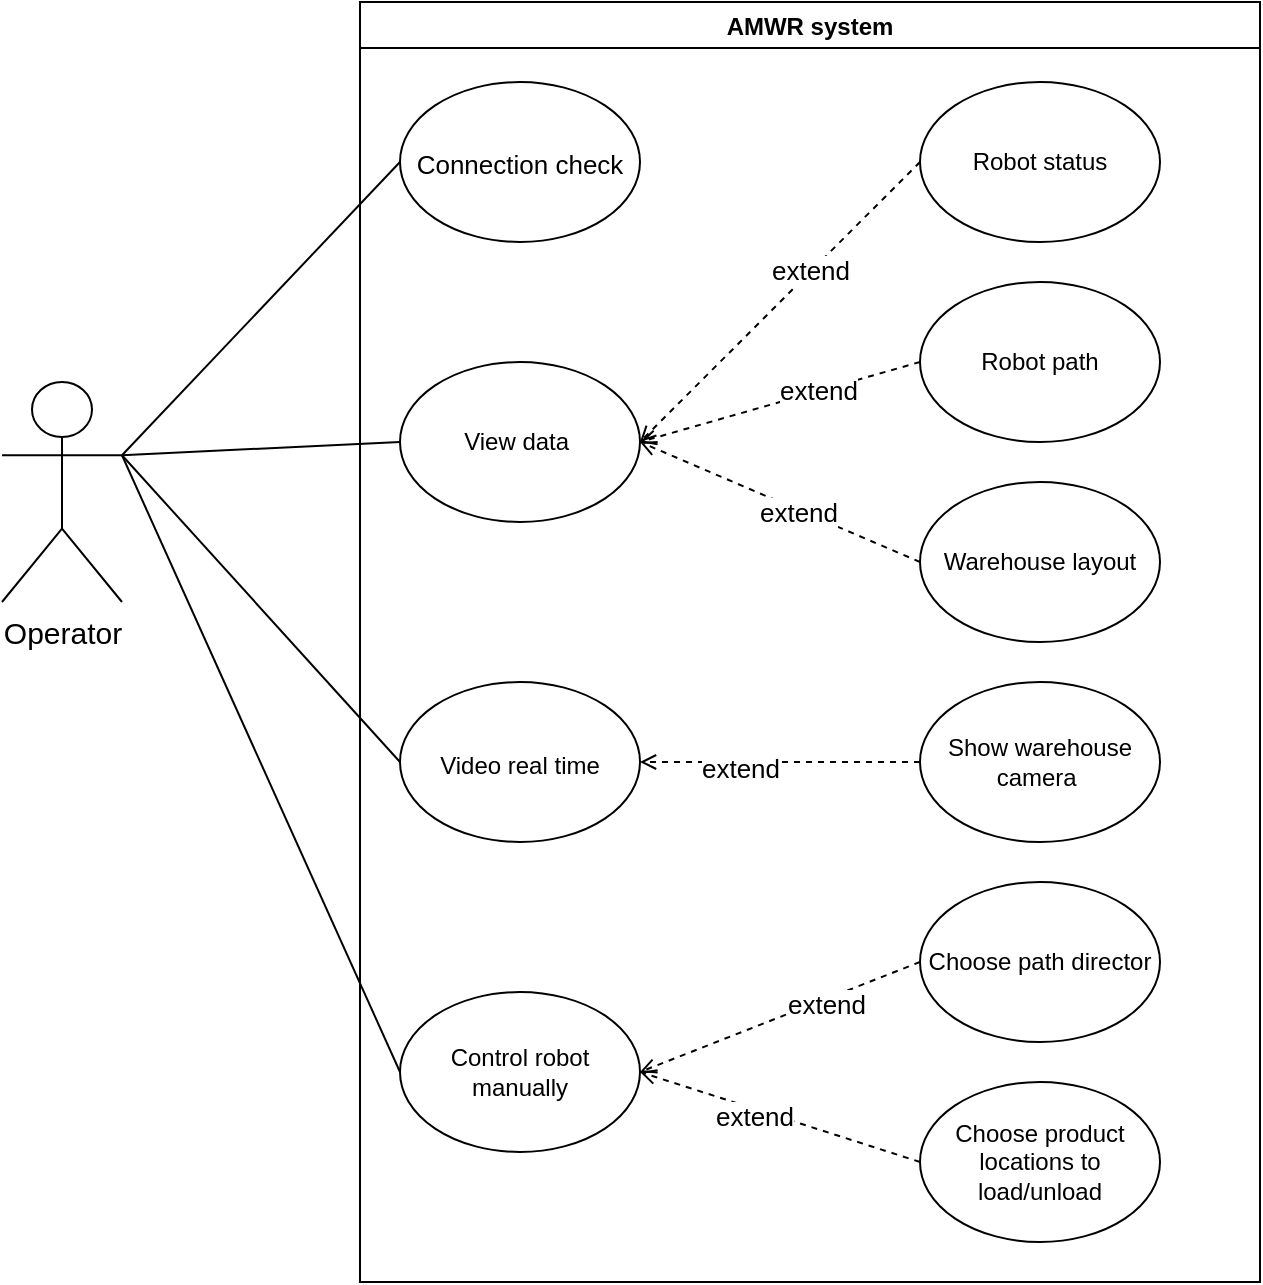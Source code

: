 <mxfile version="20.4.0" type="github">
  <diagram id="CI4unHVtQ4UE1QcUNd7C" name="Trang-1">
    <mxGraphModel dx="1209" dy="634" grid="1" gridSize="10" guides="1" tooltips="1" connect="1" arrows="1" fold="1" page="1" pageScale="1" pageWidth="827" pageHeight="1169" math="0" shadow="0">
      <root>
        <mxCell id="0" />
        <mxCell id="1" parent="0" />
        <mxCell id="oNiTC19kuJh1l0EnBYfA-1" value="&lt;font style=&quot;font-size: 15px;&quot;&gt;Operator&lt;/font&gt;" style="shape=umlActor;verticalLabelPosition=bottom;verticalAlign=top;html=1;outlineConnect=0;" vertex="1" parent="1">
          <mxGeometry x="10" y="200" width="60" height="110" as="geometry" />
        </mxCell>
        <mxCell id="oNiTC19kuJh1l0EnBYfA-17" value="AMWR system" style="swimlane;" vertex="1" parent="1">
          <mxGeometry x="189" y="10" width="450" height="640" as="geometry" />
        </mxCell>
        <mxCell id="oNiTC19kuJh1l0EnBYfA-18" value="Choose product locations to load/unload" style="ellipse;whiteSpace=wrap;html=1;" vertex="1" parent="oNiTC19kuJh1l0EnBYfA-17">
          <mxGeometry x="280" y="540" width="120" height="80" as="geometry" />
        </mxCell>
        <mxCell id="oNiTC19kuJh1l0EnBYfA-2" value="Robot status" style="ellipse;whiteSpace=wrap;html=1;" vertex="1" parent="oNiTC19kuJh1l0EnBYfA-17">
          <mxGeometry x="280" y="40" width="120" height="80" as="geometry" />
        </mxCell>
        <mxCell id="oNiTC19kuJh1l0EnBYfA-37" style="edgeStyle=none;rounded=0;orthogonalLoop=1;jettySize=auto;html=1;exitX=0;exitY=0.5;exitDx=0;exitDy=0;entryX=1;entryY=0.5;entryDx=0;entryDy=0;fontSize=13;endArrow=open;endFill=0;dashed=1;" edge="1" parent="oNiTC19kuJh1l0EnBYfA-17" source="oNiTC19kuJh1l0EnBYfA-5" target="oNiTC19kuJh1l0EnBYfA-32">
          <mxGeometry relative="1" as="geometry" />
        </mxCell>
        <mxCell id="oNiTC19kuJh1l0EnBYfA-53" value="extend" style="edgeLabel;html=1;align=center;verticalAlign=middle;resizable=0;points=[];fontSize=13;" vertex="1" connectable="0" parent="oNiTC19kuJh1l0EnBYfA-37">
          <mxGeometry x="-0.131" y="1" relative="1" as="geometry">
            <mxPoint as="offset" />
          </mxGeometry>
        </mxCell>
        <mxCell id="oNiTC19kuJh1l0EnBYfA-5" value="Warehouse layout" style="ellipse;whiteSpace=wrap;html=1;" vertex="1" parent="oNiTC19kuJh1l0EnBYfA-17">
          <mxGeometry x="280" y="240" width="120" height="80" as="geometry" />
        </mxCell>
        <mxCell id="oNiTC19kuJh1l0EnBYfA-36" style="edgeStyle=none;rounded=0;orthogonalLoop=1;jettySize=auto;html=1;exitX=0;exitY=0.5;exitDx=0;exitDy=0;fontSize=13;endArrow=open;endFill=0;dashed=1;" edge="1" parent="oNiTC19kuJh1l0EnBYfA-17" source="oNiTC19kuJh1l0EnBYfA-6" target="oNiTC19kuJh1l0EnBYfA-31">
          <mxGeometry relative="1" as="geometry" />
        </mxCell>
        <mxCell id="oNiTC19kuJh1l0EnBYfA-54" value="extend" style="edgeLabel;html=1;align=center;verticalAlign=middle;resizable=0;points=[];fontSize=13;" vertex="1" connectable="0" parent="oNiTC19kuJh1l0EnBYfA-36">
          <mxGeometry x="0.29" y="3" relative="1" as="geometry">
            <mxPoint as="offset" />
          </mxGeometry>
        </mxCell>
        <mxCell id="oNiTC19kuJh1l0EnBYfA-6" value="Show warehouse camera&amp;nbsp;" style="ellipse;whiteSpace=wrap;html=1;" vertex="1" parent="oNiTC19kuJh1l0EnBYfA-17">
          <mxGeometry x="280" y="340" width="120" height="80" as="geometry" />
        </mxCell>
        <mxCell id="oNiTC19kuJh1l0EnBYfA-3" value="Control robot manually" style="ellipse;whiteSpace=wrap;html=1;" vertex="1" parent="oNiTC19kuJh1l0EnBYfA-17">
          <mxGeometry x="20" y="495" width="120" height="80" as="geometry" />
        </mxCell>
        <mxCell id="oNiTC19kuJh1l0EnBYfA-4" value="Robot path" style="ellipse;whiteSpace=wrap;html=1;" vertex="1" parent="oNiTC19kuJh1l0EnBYfA-17">
          <mxGeometry x="280" y="140" width="120" height="80" as="geometry" />
        </mxCell>
        <mxCell id="oNiTC19kuJh1l0EnBYfA-29" value="&lt;font style=&quot;font-size: 13px;&quot;&gt;Connection check&lt;/font&gt;" style="ellipse;whiteSpace=wrap;html=1;fontSize=15;" vertex="1" parent="oNiTC19kuJh1l0EnBYfA-17">
          <mxGeometry x="20" y="40" width="120" height="80" as="geometry" />
        </mxCell>
        <mxCell id="oNiTC19kuJh1l0EnBYfA-31" value="&lt;font style=&quot;font-size: 12px;&quot;&gt;Video real time&lt;/font&gt;" style="ellipse;whiteSpace=wrap;html=1;fontSize=15;" vertex="1" parent="oNiTC19kuJh1l0EnBYfA-17">
          <mxGeometry x="20" y="340" width="120" height="80" as="geometry" />
        </mxCell>
        <mxCell id="oNiTC19kuJh1l0EnBYfA-32" value="View data&amp;nbsp;" style="ellipse;whiteSpace=wrap;html=1;" vertex="1" parent="oNiTC19kuJh1l0EnBYfA-17">
          <mxGeometry x="20" y="180" width="120" height="80" as="geometry" />
        </mxCell>
        <mxCell id="oNiTC19kuJh1l0EnBYfA-33" style="edgeStyle=none;rounded=0;orthogonalLoop=1;jettySize=auto;html=1;exitX=0;exitY=0.5;exitDx=0;exitDy=0;fontSize=13;endArrow=open;endFill=0;entryX=1;entryY=0.5;entryDx=0;entryDy=0;dashed=1;" edge="1" parent="oNiTC19kuJh1l0EnBYfA-17" source="oNiTC19kuJh1l0EnBYfA-2" target="oNiTC19kuJh1l0EnBYfA-32">
          <mxGeometry relative="1" as="geometry">
            <mxPoint x="240" y="120" as="targetPoint" />
          </mxGeometry>
        </mxCell>
        <mxCell id="oNiTC19kuJh1l0EnBYfA-51" value="extend" style="edgeLabel;html=1;align=center;verticalAlign=middle;resizable=0;points=[];fontSize=13;" vertex="1" connectable="0" parent="oNiTC19kuJh1l0EnBYfA-33">
          <mxGeometry x="-0.219" y="-1" relative="1" as="geometry">
            <mxPoint as="offset" />
          </mxGeometry>
        </mxCell>
        <mxCell id="oNiTC19kuJh1l0EnBYfA-34" style="edgeStyle=none;rounded=0;orthogonalLoop=1;jettySize=auto;html=1;exitX=0;exitY=0.5;exitDx=0;exitDy=0;fontSize=13;endArrow=open;endFill=0;entryX=1;entryY=0.5;entryDx=0;entryDy=0;dashed=1;" edge="1" parent="oNiTC19kuJh1l0EnBYfA-17" source="oNiTC19kuJh1l0EnBYfA-4" target="oNiTC19kuJh1l0EnBYfA-32">
          <mxGeometry relative="1" as="geometry">
            <mxPoint x="141" y="230" as="targetPoint" />
          </mxGeometry>
        </mxCell>
        <mxCell id="oNiTC19kuJh1l0EnBYfA-52" value="extend" style="edgeLabel;html=1;align=center;verticalAlign=middle;resizable=0;points=[];fontSize=13;" vertex="1" connectable="0" parent="oNiTC19kuJh1l0EnBYfA-34">
          <mxGeometry x="-0.269" y="-1" relative="1" as="geometry">
            <mxPoint as="offset" />
          </mxGeometry>
        </mxCell>
        <mxCell id="oNiTC19kuJh1l0EnBYfA-39" style="edgeStyle=none;rounded=0;orthogonalLoop=1;jettySize=auto;html=1;exitX=0;exitY=0.5;exitDx=0;exitDy=0;entryX=1;entryY=0.5;entryDx=0;entryDy=0;fontSize=13;endArrow=open;endFill=0;dashed=1;" edge="1" parent="oNiTC19kuJh1l0EnBYfA-17" source="oNiTC19kuJh1l0EnBYfA-38" target="oNiTC19kuJh1l0EnBYfA-3">
          <mxGeometry relative="1" as="geometry" />
        </mxCell>
        <mxCell id="oNiTC19kuJh1l0EnBYfA-55" value="extend" style="edgeLabel;html=1;align=center;verticalAlign=middle;resizable=0;points=[];fontSize=13;" vertex="1" connectable="0" parent="oNiTC19kuJh1l0EnBYfA-39">
          <mxGeometry x="-0.329" y="2" relative="1" as="geometry">
            <mxPoint x="-1" as="offset" />
          </mxGeometry>
        </mxCell>
        <mxCell id="oNiTC19kuJh1l0EnBYfA-38" value="Choose path director" style="ellipse;whiteSpace=wrap;html=1;" vertex="1" parent="oNiTC19kuJh1l0EnBYfA-17">
          <mxGeometry x="280" y="440" width="120" height="80" as="geometry" />
        </mxCell>
        <mxCell id="oNiTC19kuJh1l0EnBYfA-40" style="edgeStyle=none;rounded=0;orthogonalLoop=1;jettySize=auto;html=1;exitX=0;exitY=0.5;exitDx=0;exitDy=0;fontSize=13;endArrow=open;endFill=0;entryX=1;entryY=0.5;entryDx=0;entryDy=0;dashed=1;" edge="1" parent="oNiTC19kuJh1l0EnBYfA-17" source="oNiTC19kuJh1l0EnBYfA-18" target="oNiTC19kuJh1l0EnBYfA-3">
          <mxGeometry relative="1" as="geometry">
            <mxPoint x="141" y="500" as="targetPoint" />
          </mxGeometry>
        </mxCell>
        <mxCell id="oNiTC19kuJh1l0EnBYfA-56" value="extend" style="edgeLabel;html=1;align=center;verticalAlign=middle;resizable=0;points=[];fontSize=13;" vertex="1" connectable="0" parent="oNiTC19kuJh1l0EnBYfA-40">
          <mxGeometry x="0.179" y="3" relative="1" as="geometry">
            <mxPoint as="offset" />
          </mxGeometry>
        </mxCell>
        <mxCell id="oNiTC19kuJh1l0EnBYfA-41" style="edgeStyle=none;rounded=0;orthogonalLoop=1;jettySize=auto;html=1;exitX=0;exitY=0.5;exitDx=0;exitDy=0;entryX=1;entryY=0.333;entryDx=0;entryDy=0;entryPerimeter=0;fontSize=13;endArrow=none;endFill=0;" edge="1" parent="1" source="oNiTC19kuJh1l0EnBYfA-29" target="oNiTC19kuJh1l0EnBYfA-1">
          <mxGeometry relative="1" as="geometry" />
        </mxCell>
        <mxCell id="oNiTC19kuJh1l0EnBYfA-42" style="edgeStyle=none;rounded=0;orthogonalLoop=1;jettySize=auto;html=1;exitX=0;exitY=0.5;exitDx=0;exitDy=0;entryX=1;entryY=0.333;entryDx=0;entryDy=0;entryPerimeter=0;fontSize=13;endArrow=none;endFill=0;" edge="1" parent="1" source="oNiTC19kuJh1l0EnBYfA-32" target="oNiTC19kuJh1l0EnBYfA-1">
          <mxGeometry relative="1" as="geometry" />
        </mxCell>
        <mxCell id="oNiTC19kuJh1l0EnBYfA-43" style="edgeStyle=none;rounded=0;orthogonalLoop=1;jettySize=auto;html=1;exitX=0;exitY=0.5;exitDx=0;exitDy=0;fontSize=13;endArrow=none;endFill=0;entryX=1;entryY=0.333;entryDx=0;entryDy=0;entryPerimeter=0;" edge="1" parent="1" source="oNiTC19kuJh1l0EnBYfA-31" target="oNiTC19kuJh1l0EnBYfA-1">
          <mxGeometry relative="1" as="geometry">
            <mxPoint x="90" y="240" as="targetPoint" />
          </mxGeometry>
        </mxCell>
        <mxCell id="oNiTC19kuJh1l0EnBYfA-44" style="edgeStyle=none;rounded=0;orthogonalLoop=1;jettySize=auto;html=1;exitX=0;exitY=0.5;exitDx=0;exitDy=0;entryX=1;entryY=0.333;entryDx=0;entryDy=0;entryPerimeter=0;fontSize=13;endArrow=none;endFill=0;" edge="1" parent="1" source="oNiTC19kuJh1l0EnBYfA-3" target="oNiTC19kuJh1l0EnBYfA-1">
          <mxGeometry relative="1" as="geometry" />
        </mxCell>
      </root>
    </mxGraphModel>
  </diagram>
</mxfile>
